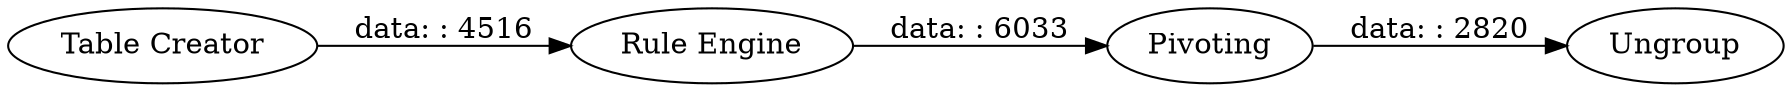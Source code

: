 digraph {
	"-8919695480827720021_47" [label=Pivoting]
	"-8919695480827720021_45" [label="Table Creator"]
	"-8919695480827720021_46" [label="Rule Engine"]
	"-8919695480827720021_48" [label=Ungroup]
	"-8919695480827720021_46" -> "-8919695480827720021_47" [label="data: : 6033"]
	"-8919695480827720021_45" -> "-8919695480827720021_46" [label="data: : 4516"]
	"-8919695480827720021_47" -> "-8919695480827720021_48" [label="data: : 2820"]
	rankdir=LR
}
